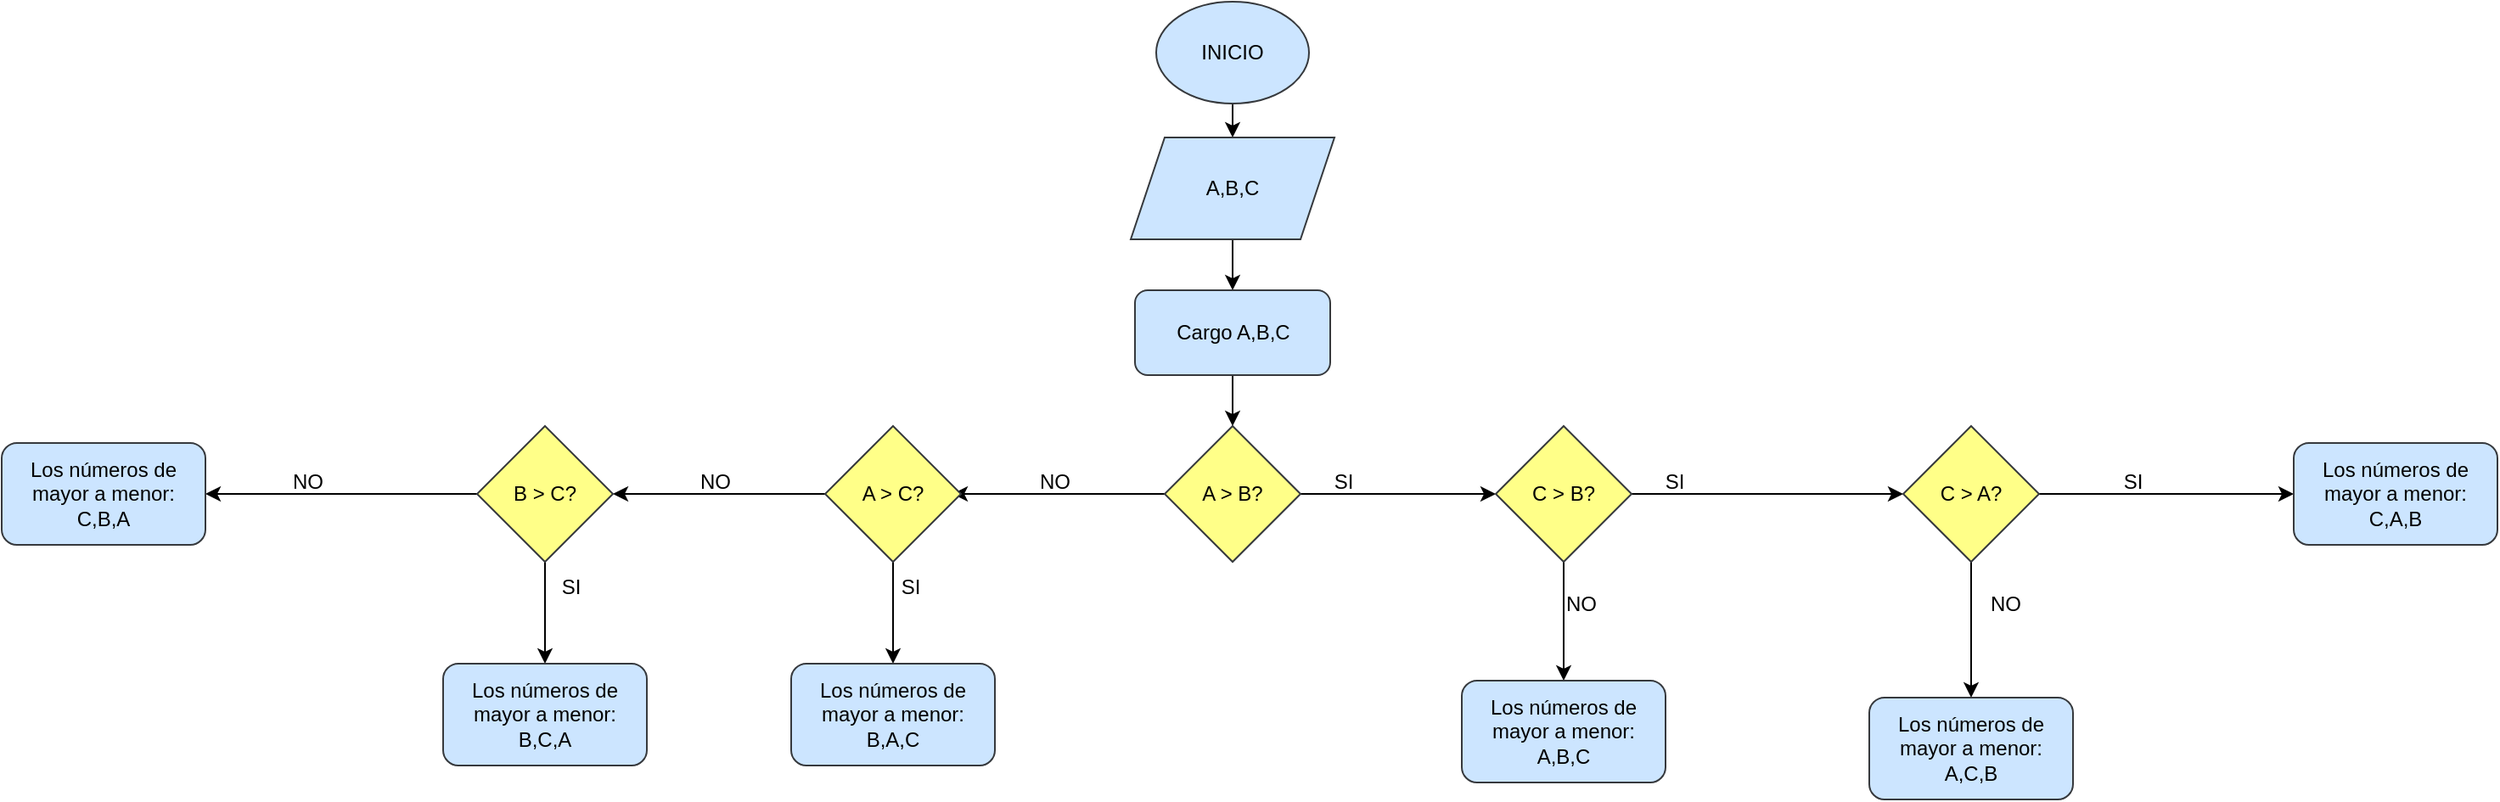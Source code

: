 <mxfile version="26.1.0">
  <diagram name="Página-1" id="Tq7RQqFac9k4Bw4BpDwr">
    <mxGraphModel dx="2587" dy="868" grid="1" gridSize="10" guides="1" tooltips="1" connect="1" arrows="1" fold="1" page="1" pageScale="1" pageWidth="827" pageHeight="1169" math="0" shadow="0">
      <root>
        <mxCell id="0" />
        <mxCell id="1" parent="0" />
        <mxCell id="wC1KVAGxagqjLsulOAC0-4" style="edgeStyle=orthogonalEdgeStyle;rounded=0;orthogonalLoop=1;jettySize=auto;html=1;exitX=0.5;exitY=1;exitDx=0;exitDy=0;entryX=0.5;entryY=0;entryDx=0;entryDy=0;" edge="1" parent="1" source="wC1KVAGxagqjLsulOAC0-1" target="wC1KVAGxagqjLsulOAC0-2">
          <mxGeometry relative="1" as="geometry" />
        </mxCell>
        <mxCell id="wC1KVAGxagqjLsulOAC0-1" value="INICIO" style="ellipse;whiteSpace=wrap;html=1;fillColor=#cce5ff;strokeColor=#36393d;" vertex="1" parent="1">
          <mxGeometry x="390" y="60" width="90" height="60" as="geometry" />
        </mxCell>
        <mxCell id="wC1KVAGxagqjLsulOAC0-5" style="edgeStyle=orthogonalEdgeStyle;rounded=0;orthogonalLoop=1;jettySize=auto;html=1;exitX=0.5;exitY=1;exitDx=0;exitDy=0;entryX=0.5;entryY=0;entryDx=0;entryDy=0;" edge="1" parent="1" source="wC1KVAGxagqjLsulOAC0-2" target="wC1KVAGxagqjLsulOAC0-3">
          <mxGeometry relative="1" as="geometry" />
        </mxCell>
        <mxCell id="wC1KVAGxagqjLsulOAC0-2" value="A,B,C" style="shape=parallelogram;perimeter=parallelogramPerimeter;whiteSpace=wrap;html=1;fixedSize=1;fillColor=#cce5ff;strokeColor=#36393d;" vertex="1" parent="1">
          <mxGeometry x="375" y="140" width="120" height="60" as="geometry" />
        </mxCell>
        <mxCell id="wC1KVAGxagqjLsulOAC0-7" style="edgeStyle=orthogonalEdgeStyle;rounded=0;orthogonalLoop=1;jettySize=auto;html=1;exitX=0.5;exitY=1;exitDx=0;exitDy=0;entryX=0.5;entryY=0;entryDx=0;entryDy=0;" edge="1" parent="1" source="wC1KVAGxagqjLsulOAC0-3" target="wC1KVAGxagqjLsulOAC0-6">
          <mxGeometry relative="1" as="geometry" />
        </mxCell>
        <mxCell id="wC1KVAGxagqjLsulOAC0-3" value="Cargo A,B,C" style="rounded=1;whiteSpace=wrap;html=1;fillColor=#cce5ff;strokeColor=#36393d;" vertex="1" parent="1">
          <mxGeometry x="377.5" y="230" width="115" height="50" as="geometry" />
        </mxCell>
        <mxCell id="wC1KVAGxagqjLsulOAC0-8" style="edgeStyle=orthogonalEdgeStyle;rounded=0;orthogonalLoop=1;jettySize=auto;html=1;exitX=1;exitY=0.5;exitDx=0;exitDy=0;" edge="1" parent="1" source="wC1KVAGxagqjLsulOAC0-6">
          <mxGeometry relative="1" as="geometry">
            <mxPoint x="590" y="350" as="targetPoint" />
          </mxGeometry>
        </mxCell>
        <mxCell id="wC1KVAGxagqjLsulOAC0-9" style="edgeStyle=orthogonalEdgeStyle;rounded=0;orthogonalLoop=1;jettySize=auto;html=1;exitX=0;exitY=0.5;exitDx=0;exitDy=0;" edge="1" parent="1" source="wC1KVAGxagqjLsulOAC0-6">
          <mxGeometry relative="1" as="geometry">
            <mxPoint x="270" y="350" as="targetPoint" />
          </mxGeometry>
        </mxCell>
        <mxCell id="wC1KVAGxagqjLsulOAC0-6" value="A &amp;gt; B?" style="rhombus;whiteSpace=wrap;html=1;fillColor=#ffff88;strokeColor=#36393d;" vertex="1" parent="1">
          <mxGeometry x="395" y="310" width="80" height="80" as="geometry" />
        </mxCell>
        <mxCell id="wC1KVAGxagqjLsulOAC0-10" value="NO" style="text;html=1;align=center;verticalAlign=middle;resizable=0;points=[];autosize=1;strokeColor=none;fillColor=none;" vertex="1" parent="1">
          <mxGeometry x="310" y="328" width="40" height="30" as="geometry" />
        </mxCell>
        <mxCell id="wC1KVAGxagqjLsulOAC0-11" value="SI" style="text;html=1;align=center;verticalAlign=middle;resizable=0;points=[];autosize=1;strokeColor=none;fillColor=none;" vertex="1" parent="1">
          <mxGeometry x="485" y="328" width="30" height="30" as="geometry" />
        </mxCell>
        <mxCell id="wC1KVAGxagqjLsulOAC0-12" style="edgeStyle=orthogonalEdgeStyle;rounded=0;orthogonalLoop=1;jettySize=auto;html=1;exitX=0.5;exitY=1;exitDx=0;exitDy=0;" edge="1" parent="1" source="wC1KVAGxagqjLsulOAC0-14">
          <mxGeometry relative="1" as="geometry">
            <mxPoint x="235" y="450" as="targetPoint" />
          </mxGeometry>
        </mxCell>
        <mxCell id="wC1KVAGxagqjLsulOAC0-13" style="edgeStyle=orthogonalEdgeStyle;rounded=0;orthogonalLoop=1;jettySize=auto;html=1;exitX=0;exitY=0.5;exitDx=0;exitDy=0;" edge="1" parent="1" source="wC1KVAGxagqjLsulOAC0-14">
          <mxGeometry relative="1" as="geometry">
            <mxPoint x="70" y="350" as="targetPoint" />
          </mxGeometry>
        </mxCell>
        <mxCell id="wC1KVAGxagqjLsulOAC0-14" value="A &amp;gt; C?" style="rhombus;whiteSpace=wrap;html=1;fillColor=#ffff88;strokeColor=#36393d;" vertex="1" parent="1">
          <mxGeometry x="195" y="310" width="80" height="80" as="geometry" />
        </mxCell>
        <mxCell id="wC1KVAGxagqjLsulOAC0-15" value="NO" style="text;html=1;align=center;verticalAlign=middle;resizable=0;points=[];autosize=1;strokeColor=none;fillColor=none;" vertex="1" parent="1">
          <mxGeometry x="110" y="328" width="40" height="30" as="geometry" />
        </mxCell>
        <mxCell id="wC1KVAGxagqjLsulOAC0-16" value="SI" style="text;html=1;align=center;verticalAlign=middle;resizable=0;points=[];autosize=1;strokeColor=none;fillColor=none;" vertex="1" parent="1">
          <mxGeometry x="230" y="390" width="30" height="30" as="geometry" />
        </mxCell>
        <mxCell id="wC1KVAGxagqjLsulOAC0-17" value="Los números de mayor a menor: B,A,C" style="rounded=1;whiteSpace=wrap;html=1;fillColor=#cce5ff;strokeColor=#36393d;" vertex="1" parent="1">
          <mxGeometry x="175" y="450" width="120" height="60" as="geometry" />
        </mxCell>
        <mxCell id="wC1KVAGxagqjLsulOAC0-18" style="edgeStyle=orthogonalEdgeStyle;rounded=0;orthogonalLoop=1;jettySize=auto;html=1;exitX=0.5;exitY=1;exitDx=0;exitDy=0;" edge="1" parent="1" source="wC1KVAGxagqjLsulOAC0-20">
          <mxGeometry relative="1" as="geometry">
            <mxPoint x="30" y="450" as="targetPoint" />
          </mxGeometry>
        </mxCell>
        <mxCell id="wC1KVAGxagqjLsulOAC0-19" style="edgeStyle=orthogonalEdgeStyle;rounded=0;orthogonalLoop=1;jettySize=auto;html=1;exitX=0;exitY=0.5;exitDx=0;exitDy=0;" edge="1" parent="1" source="wC1KVAGxagqjLsulOAC0-20">
          <mxGeometry relative="1" as="geometry">
            <mxPoint x="-170" y="350" as="targetPoint" />
          </mxGeometry>
        </mxCell>
        <mxCell id="wC1KVAGxagqjLsulOAC0-20" value="B &amp;gt; C?" style="rhombus;whiteSpace=wrap;html=1;fillColor=#ffff88;strokeColor=#36393d;" vertex="1" parent="1">
          <mxGeometry x="-10" y="310" width="80" height="80" as="geometry" />
        </mxCell>
        <mxCell id="wC1KVAGxagqjLsulOAC0-21" value="NO" style="text;html=1;align=center;verticalAlign=middle;resizable=0;points=[];autosize=1;strokeColor=none;fillColor=none;" vertex="1" parent="1">
          <mxGeometry x="-130" y="328" width="40" height="30" as="geometry" />
        </mxCell>
        <mxCell id="wC1KVAGxagqjLsulOAC0-22" value="SI" style="text;html=1;align=center;verticalAlign=middle;resizable=0;points=[];autosize=1;strokeColor=none;fillColor=none;" vertex="1" parent="1">
          <mxGeometry x="30" y="390" width="30" height="30" as="geometry" />
        </mxCell>
        <mxCell id="wC1KVAGxagqjLsulOAC0-23" style="edgeStyle=orthogonalEdgeStyle;rounded=0;orthogonalLoop=1;jettySize=auto;html=1;exitX=1;exitY=0.5;exitDx=0;exitDy=0;" edge="1" parent="1" source="wC1KVAGxagqjLsulOAC0-25">
          <mxGeometry relative="1" as="geometry">
            <mxPoint x="830" y="350" as="targetPoint" />
          </mxGeometry>
        </mxCell>
        <mxCell id="wC1KVAGxagqjLsulOAC0-24" style="edgeStyle=orthogonalEdgeStyle;rounded=0;orthogonalLoop=1;jettySize=auto;html=1;exitX=0.5;exitY=1;exitDx=0;exitDy=0;" edge="1" parent="1" source="wC1KVAGxagqjLsulOAC0-25">
          <mxGeometry relative="1" as="geometry">
            <mxPoint x="630" y="460" as="targetPoint" />
          </mxGeometry>
        </mxCell>
        <mxCell id="wC1KVAGxagqjLsulOAC0-25" value="C &amp;gt; B?" style="rhombus;whiteSpace=wrap;html=1;fillColor=#ffff88;strokeColor=#36393d;" vertex="1" parent="1">
          <mxGeometry x="590" y="310" width="80" height="80" as="geometry" />
        </mxCell>
        <mxCell id="wC1KVAGxagqjLsulOAC0-26" value="NO" style="text;html=1;align=center;verticalAlign=middle;resizable=0;points=[];autosize=1;strokeColor=none;fillColor=none;" vertex="1" parent="1">
          <mxGeometry x="620" y="400" width="40" height="30" as="geometry" />
        </mxCell>
        <mxCell id="wC1KVAGxagqjLsulOAC0-27" value="SI" style="text;html=1;align=center;verticalAlign=middle;resizable=0;points=[];autosize=1;strokeColor=none;fillColor=none;" vertex="1" parent="1">
          <mxGeometry x="680" y="328" width="30" height="30" as="geometry" />
        </mxCell>
        <mxCell id="wC1KVAGxagqjLsulOAC0-29" style="edgeStyle=orthogonalEdgeStyle;rounded=0;orthogonalLoop=1;jettySize=auto;html=1;exitX=1;exitY=0.5;exitDx=0;exitDy=0;" edge="1" parent="1" source="wC1KVAGxagqjLsulOAC0-31">
          <mxGeometry relative="1" as="geometry">
            <mxPoint x="1060" y="350" as="targetPoint" />
          </mxGeometry>
        </mxCell>
        <mxCell id="wC1KVAGxagqjLsulOAC0-30" style="edgeStyle=orthogonalEdgeStyle;rounded=0;orthogonalLoop=1;jettySize=auto;html=1;exitX=0.5;exitY=1;exitDx=0;exitDy=0;" edge="1" parent="1" source="wC1KVAGxagqjLsulOAC0-31">
          <mxGeometry relative="1" as="geometry">
            <mxPoint x="870" y="470" as="targetPoint" />
          </mxGeometry>
        </mxCell>
        <mxCell id="wC1KVAGxagqjLsulOAC0-31" value="C &amp;gt; A?" style="rhombus;whiteSpace=wrap;html=1;fillColor=#ffff88;strokeColor=#36393d;" vertex="1" parent="1">
          <mxGeometry x="830" y="310" width="80" height="80" as="geometry" />
        </mxCell>
        <mxCell id="wC1KVAGxagqjLsulOAC0-32" value="NO" style="text;html=1;align=center;verticalAlign=middle;resizable=0;points=[];autosize=1;strokeColor=none;fillColor=none;" vertex="1" parent="1">
          <mxGeometry x="870" y="400" width="40" height="30" as="geometry" />
        </mxCell>
        <mxCell id="wC1KVAGxagqjLsulOAC0-33" value="SI" style="text;html=1;align=center;verticalAlign=middle;resizable=0;points=[];autosize=1;strokeColor=none;fillColor=none;" vertex="1" parent="1">
          <mxGeometry x="950" y="328" width="30" height="30" as="geometry" />
        </mxCell>
        <mxCell id="wC1KVAGxagqjLsulOAC0-34" value="Los números de mayor a menor: B,C,A" style="rounded=1;whiteSpace=wrap;html=1;fillColor=#cce5ff;strokeColor=#36393d;" vertex="1" parent="1">
          <mxGeometry x="-30" y="450" width="120" height="60" as="geometry" />
        </mxCell>
        <mxCell id="wC1KVAGxagqjLsulOAC0-35" value="Los números de mayor a menor: C,B,A" style="rounded=1;whiteSpace=wrap;html=1;fillColor=#cce5ff;strokeColor=#36393d;" vertex="1" parent="1">
          <mxGeometry x="-290" y="320" width="120" height="60" as="geometry" />
        </mxCell>
        <mxCell id="wC1KVAGxagqjLsulOAC0-36" value="Los números de mayor a menor: A,B,C" style="rounded=1;whiteSpace=wrap;html=1;fillColor=#cce5ff;strokeColor=#36393d;" vertex="1" parent="1">
          <mxGeometry x="570" y="460" width="120" height="60" as="geometry" />
        </mxCell>
        <mxCell id="wC1KVAGxagqjLsulOAC0-37" value="Los números de mayor a menor: C,A,B" style="rounded=1;whiteSpace=wrap;html=1;fillColor=#cce5ff;strokeColor=#36393d;" vertex="1" parent="1">
          <mxGeometry x="1060" y="320" width="120" height="60" as="geometry" />
        </mxCell>
        <mxCell id="wC1KVAGxagqjLsulOAC0-38" value="Los números de mayor a menor: A,C,B" style="rounded=1;whiteSpace=wrap;html=1;fillColor=#cce5ff;strokeColor=#36393d;" vertex="1" parent="1">
          <mxGeometry x="810" y="470" width="120" height="60" as="geometry" />
        </mxCell>
      </root>
    </mxGraphModel>
  </diagram>
</mxfile>
